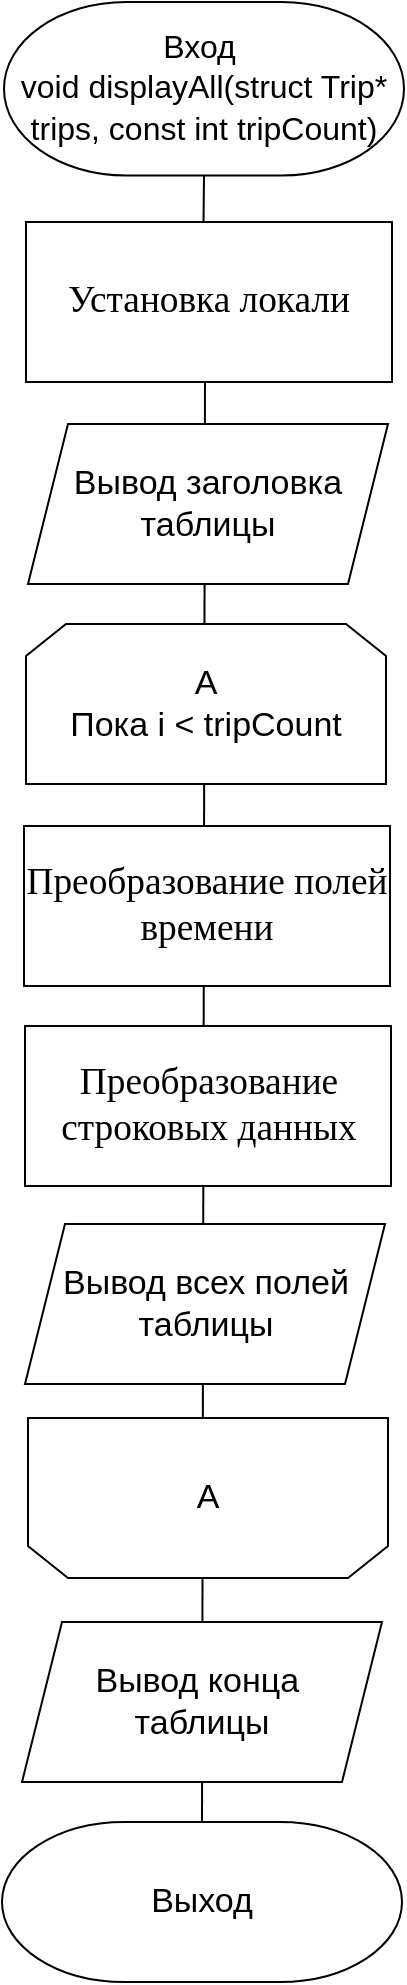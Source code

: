<mxfile version="26.1.1">
  <diagram name="Page-1" id="lDIjkNqgKK7wDPVdlMzN">
    <mxGraphModel dx="584" dy="-2562" grid="1" gridSize="10" guides="1" tooltips="1" connect="1" arrows="1" fold="1" page="1" pageScale="1" pageWidth="850" pageHeight="1100" math="0" shadow="0">
      <root>
        <mxCell id="0" />
        <mxCell id="1" parent="0" />
        <mxCell id="8puZ1WG-fnpkZdYTBqrO-3" value="&lt;div&gt;&lt;span style=&quot;font-size: 16px; background-color: transparent; color: light-dark(rgb(0, 0, 0), rgb(255, 255, 255));&quot;&gt;Вход&amp;nbsp;&lt;/span&gt;&lt;/div&gt;&lt;div&gt;&lt;span style=&quot;font-size: 16px; background-color: transparent; color: light-dark(rgb(0, 0, 0), rgb(255, 255, 255));&quot;&gt;void displayAll(struct Trip* trips, const int tripCount)&lt;/span&gt;&lt;/div&gt;" style="strokeWidth=1;html=1;shape=mxgraph.flowchart.terminator;whiteSpace=wrap;fontSize=17;" parent="1" vertex="1">
          <mxGeometry x="1076" y="3300" width="200" height="86.75" as="geometry" />
        </mxCell>
        <mxCell id="8puZ1WG-fnpkZdYTBqrO-4" value="Выход" style="strokeWidth=1;html=1;shape=mxgraph.flowchart.terminator;whiteSpace=wrap;fontSize=17;" parent="1" vertex="1">
          <mxGeometry x="1075" y="4210" width="200" height="80" as="geometry" />
        </mxCell>
        <mxCell id="8puZ1WG-fnpkZdYTBqrO-5" value="" style="endArrow=none;html=1;rounded=0;entryX=0.5;entryY=1;entryDx=0;entryDy=0;entryPerimeter=0;fontSize=17;exitX=0.485;exitY=0.006;exitDx=0;exitDy=0;exitPerimeter=0;" parent="1" target="8puZ1WG-fnpkZdYTBqrO-3" edge="1" source="DnD7ewfKVEDllW48Aflz-9">
          <mxGeometry width="50" height="50" relative="1" as="geometry">
            <mxPoint x="1170" y="3410" as="sourcePoint" />
            <mxPoint x="1249.37" y="4875.76" as="targetPoint" />
          </mxGeometry>
        </mxCell>
        <mxCell id="DnD7ewfKVEDllW48Aflz-2" value="" style="endArrow=none;html=1;rounded=0;entryX=0.5;entryY=1;entryDx=0;entryDy=0;entryPerimeter=0;fontSize=17;exitX=0.5;exitY=0;exitDx=0;exitDy=0;exitPerimeter=0;" parent="1" source="8puZ1WG-fnpkZdYTBqrO-4" edge="1">
          <mxGeometry width="50" height="50" relative="1" as="geometry">
            <mxPoint x="1177" y="4110" as="sourcePoint" />
            <mxPoint x="1176.5" y="3486" as="targetPoint" />
          </mxGeometry>
        </mxCell>
        <mxCell id="DnD7ewfKVEDllW48Aflz-4" value="Вывод заголовка таблицы" style="shape=parallelogram;perimeter=parallelogramPerimeter;whiteSpace=wrap;html=1;fixedSize=1;fontSize=17;" parent="1" vertex="1">
          <mxGeometry x="1088" y="3511" width="180" height="80" as="geometry" />
        </mxCell>
        <mxCell id="DnD7ewfKVEDllW48Aflz-5" value="&lt;p style=&quot;line-height: 0.2in;&quot; class=&quot;western&quot;&gt;&lt;font face=&quot;Times New Roman, serif&quot;&gt;&lt;font style=&quot;font-size: 14pt&quot;&gt;Преобразование полей времени&lt;/font&gt;&lt;/font&gt;&lt;/p&gt;" style="rounded=0;whiteSpace=wrap;html=1;" parent="1" vertex="1">
          <mxGeometry x="1086" y="3712" width="183" height="80" as="geometry" />
        </mxCell>
        <mxCell id="DnD7ewfKVEDllW48Aflz-6" value="&lt;p style=&quot;line-height: 0.2in;&quot; class=&quot;western&quot;&gt;&lt;span style=&quot;font-family: &amp;quot;Times New Roman&amp;quot;, serif; font-size: 18.667px;&quot;&gt;Преобразование&lt;/span&gt;&lt;font face=&quot;Times New Roman, serif&quot;&gt;&lt;font style=&quot;font-size: 14pt&quot;&gt;&lt;br&gt;строковых данных&lt;/font&gt;&lt;/font&gt;&lt;/p&gt;" style="rounded=0;whiteSpace=wrap;html=1;" parent="1" vertex="1">
          <mxGeometry x="1086.5" y="3812" width="183" height="80" as="geometry" />
        </mxCell>
        <mxCell id="DnD7ewfKVEDllW48Aflz-7" value="Вывод всех полей таблицы" style="shape=parallelogram;perimeter=parallelogramPerimeter;whiteSpace=wrap;html=1;fixedSize=1;fontSize=17;" parent="1" vertex="1">
          <mxGeometry x="1086.5" y="3911" width="180" height="80" as="geometry" />
        </mxCell>
        <mxCell id="DnD7ewfKVEDllW48Aflz-8" value="Вывод конца&amp;nbsp;&lt;div&gt;таблицы&lt;/div&gt;" style="shape=parallelogram;perimeter=parallelogramPerimeter;whiteSpace=wrap;html=1;fixedSize=1;fontSize=17;" parent="1" vertex="1">
          <mxGeometry x="1085" y="4110" width="180" height="80" as="geometry" />
        </mxCell>
        <mxCell id="8puZ1WG-fnpkZdYTBqrO-19" value="A&lt;div&gt;Пока i &amp;lt; tripCount&lt;/div&gt;" style="shape=loopLimit;whiteSpace=wrap;html=1;fontSize=17;" parent="1" vertex="1">
          <mxGeometry x="1087" y="3611" width="180" height="80" as="geometry" />
        </mxCell>
        <mxCell id="8puZ1WG-fnpkZdYTBqrO-20" value="A" style="shape=loopLimit;whiteSpace=wrap;html=1;direction=west;fontSize=17;" parent="1" vertex="1">
          <mxGeometry x="1088" y="4008" width="180" height="80" as="geometry" />
        </mxCell>
        <mxCell id="DnD7ewfKVEDllW48Aflz-9" value="&lt;p style=&quot;line-height: 0.2in;&quot; class=&quot;western&quot;&gt;&lt;font face=&quot;Times New Roman, serif&quot;&gt;&lt;span style=&quot;font-size: 18.667px;&quot;&gt;Установка локали&lt;/span&gt;&lt;/font&gt;&lt;/p&gt;" style="rounded=0;whiteSpace=wrap;html=1;" parent="1" vertex="1">
          <mxGeometry x="1087" y="3410" width="183" height="80" as="geometry" />
        </mxCell>
      </root>
    </mxGraphModel>
  </diagram>
</mxfile>

